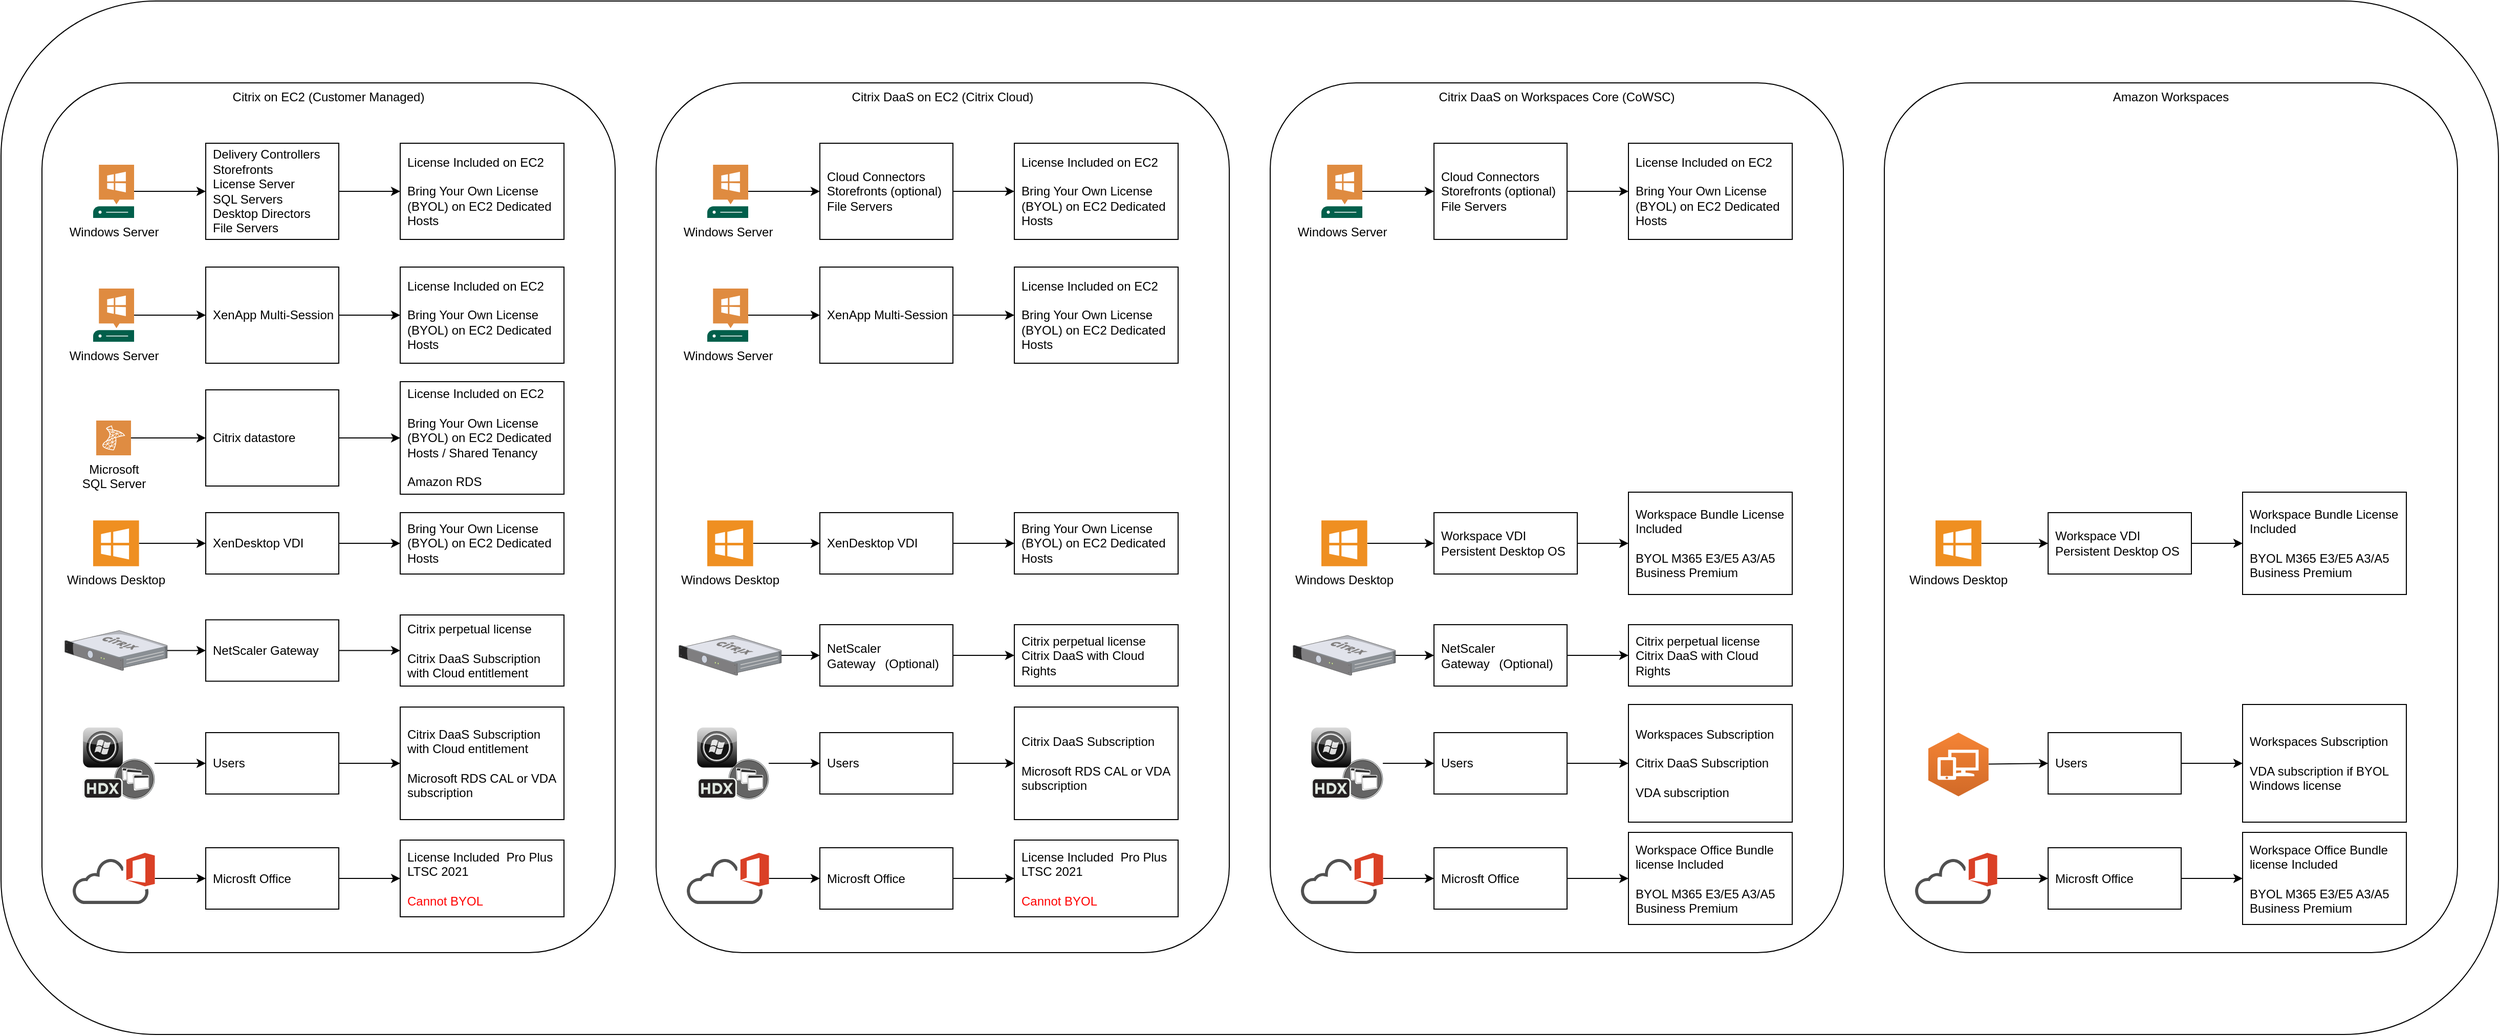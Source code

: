 <mxfile>
    <diagram id="wpLtBvmL6wAyDSZ4k2wr" name="Page-1">
        <mxGraphModel dx="2454" dy="1660" grid="1" gridSize="10" guides="1" tooltips="1" connect="1" arrows="1" fold="1" page="1" pageScale="1" pageWidth="1169" pageHeight="827" math="0" shadow="0">
            <root>
                <mxCell id="0"/>
                <mxCell id="1" parent="0"/>
                <mxCell id="155" value="Deployment Model license Comparison" style="rounded=1;whiteSpace=wrap;html=1;fontColor=#FFFFFF;verticalAlign=top;fontSize=28;spacingTop=5;labelBackgroundColor=none;fillColor=none;" vertex="1" parent="1">
                    <mxGeometry width="2440" height="1010" as="geometry"/>
                </mxCell>
                <mxCell id="2" value="Citrix on EC2 (Customer Managed)" style="whiteSpace=wrap;html=1;verticalAlign=top;rounded=1;" vertex="1" parent="1">
                    <mxGeometry x="40" y="80" width="560" height="850" as="geometry"/>
                </mxCell>
                <mxCell id="10" style="edgeStyle=none;html=1;entryX=0;entryY=0.5;entryDx=0;entryDy=0;" edge="1" parent="1" source="6" target="9">
                    <mxGeometry relative="1" as="geometry"/>
                </mxCell>
                <mxCell id="6" value="Windows Server" style="sketch=0;pointerEvents=1;shadow=0;dashed=0;html=1;strokeColor=none;fillColor=#005F4B;labelPosition=center;verticalLabelPosition=bottom;verticalAlign=top;align=center;outlineConnect=0;shape=mxgraph.veeam2.windows_server;" vertex="1" parent="1">
                    <mxGeometry x="90" y="160" width="40" height="52" as="geometry"/>
                </mxCell>
                <mxCell id="12" style="edgeStyle=none;html=1;entryX=0;entryY=0.5;entryDx=0;entryDy=0;spacingLeft=5;" edge="1" parent="1" source="9" target="11">
                    <mxGeometry relative="1" as="geometry"/>
                </mxCell>
                <mxCell id="9" value="&lt;span style=&quot;&quot;&gt;Delivery Controllers&lt;/span&gt;&lt;br style=&quot;&quot;&gt;&lt;span style=&quot;&quot;&gt;Storefronts&lt;/span&gt;&lt;br style=&quot;&quot;&gt;&lt;span style=&quot;&quot;&gt;License Server&lt;/span&gt;&lt;br style=&quot;&quot;&gt;&lt;span style=&quot;&quot;&gt;SQL Servers&lt;/span&gt;&lt;br style=&quot;&quot;&gt;&lt;span style=&quot;&quot;&gt;Desktop Directors&lt;/span&gt;&lt;br style=&quot;&quot;&gt;&lt;div style=&quot;&quot;&gt;&lt;span style=&quot;background-color: initial;&quot;&gt;File Servers&lt;/span&gt;&lt;/div&gt;" style="rounded=0;whiteSpace=wrap;html=1;align=left;spacingLeft=5;" vertex="1" parent="1">
                    <mxGeometry x="200" y="139" width="130" height="94" as="geometry"/>
                </mxCell>
                <mxCell id="11" value="License Included on EC2&lt;br&gt;&lt;br&gt;Bring Your Own License (BYOL) on EC2 Dedicated Hosts" style="rounded=0;whiteSpace=wrap;html=1;align=left;spacingLeft=5;" vertex="1" parent="1">
                    <mxGeometry x="390" y="139" width="160" height="94" as="geometry"/>
                </mxCell>
                <mxCell id="13" style="edgeStyle=none;html=1;entryX=0;entryY=0.5;entryDx=0;entryDy=0;" edge="1" source="14" target="16" parent="1">
                    <mxGeometry relative="1" as="geometry"/>
                </mxCell>
                <mxCell id="14" value="Windows Server" style="sketch=0;pointerEvents=1;shadow=0;dashed=0;html=1;strokeColor=none;fillColor=#005F4B;labelPosition=center;verticalLabelPosition=bottom;verticalAlign=top;align=center;outlineConnect=0;shape=mxgraph.veeam2.windows_server;" vertex="1" parent="1">
                    <mxGeometry x="90" y="281" width="40" height="52" as="geometry"/>
                </mxCell>
                <mxCell id="15" style="edgeStyle=none;html=1;entryX=0;entryY=0.5;entryDx=0;entryDy=0;spacingLeft=5;" edge="1" source="16" target="17" parent="1">
                    <mxGeometry relative="1" as="geometry"/>
                </mxCell>
                <mxCell id="16" value="XenApp Multi-Session" style="rounded=0;whiteSpace=wrap;html=1;align=left;spacingLeft=5;" vertex="1" parent="1">
                    <mxGeometry x="200" y="260" width="130" height="94" as="geometry"/>
                </mxCell>
                <mxCell id="17" value="License Included on EC2&lt;br&gt;&lt;br&gt;Bring Your Own License (BYOL) on EC2 Dedicated Hosts" style="rounded=0;whiteSpace=wrap;html=1;align=left;spacingLeft=5;" vertex="1" parent="1">
                    <mxGeometry x="390" y="260" width="160" height="94" as="geometry"/>
                </mxCell>
                <mxCell id="21" style="edgeStyle=none;html=1;entryX=0;entryY=0.5;entryDx=0;entryDy=0;" edge="1" parent="1" source="18" target="19">
                    <mxGeometry relative="1" as="geometry"/>
                </mxCell>
                <mxCell id="18" value="Windows Desktop" style="shadow=0;dashed=0;html=1;strokeColor=none;fillColor=#EF8F21;labelPosition=center;verticalLabelPosition=bottom;verticalAlign=top;align=center;outlineConnect=0;shape=mxgraph.veeam.ms_windows;" vertex="1" parent="1">
                    <mxGeometry x="90" y="507.6" width="44.8" height="44.8" as="geometry"/>
                </mxCell>
                <mxCell id="38" style="edgeStyle=none;html=1;entryX=0;entryY=0.5;entryDx=0;entryDy=0;spacingLeft=5;" edge="1" parent="1" source="19" target="20">
                    <mxGeometry relative="1" as="geometry"/>
                </mxCell>
                <mxCell id="19" value="XenDesktop VDI" style="rounded=0;whiteSpace=wrap;html=1;align=left;spacingLeft=5;" vertex="1" parent="1">
                    <mxGeometry x="200" y="500" width="130" height="60" as="geometry"/>
                </mxCell>
                <mxCell id="20" value="Bring Your Own License (BYOL) on EC2 Dedicated Hosts" style="rounded=0;whiteSpace=wrap;html=1;align=left;spacingLeft=5;" vertex="1" parent="1">
                    <mxGeometry x="390" y="500" width="160" height="60" as="geometry"/>
                </mxCell>
                <mxCell id="22" value="" style="verticalLabelPosition=bottom;sketch=0;aspect=fixed;html=1;verticalAlign=top;strokeColor=none;align=center;outlineConnect=0;shape=mxgraph.citrix.netscaler_gateway;" vertex="1" parent="1">
                    <mxGeometry x="62.4" y="615.25" width="100" height="39" as="geometry"/>
                </mxCell>
                <mxCell id="23" style="edgeStyle=none;html=1;entryX=0;entryY=0.5;entryDx=0;entryDy=0;" edge="1" source="22" target="25" parent="1">
                    <mxGeometry relative="1" as="geometry">
                        <mxPoint x="160" y="640" as="sourcePoint"/>
                    </mxGeometry>
                </mxCell>
                <mxCell id="27" style="edgeStyle=none;html=1;entryX=0;entryY=0.5;entryDx=0;entryDy=0;spacingLeft=5;" edge="1" parent="1" source="25" target="26">
                    <mxGeometry relative="1" as="geometry"/>
                </mxCell>
                <mxCell id="25" value="NetScaler Gateway&lt;span style=&quot;white-space: pre;&quot;&gt;&#9;&lt;/span&gt;" style="rounded=0;whiteSpace=wrap;html=1;align=left;spacingLeft=5;" vertex="1" parent="1">
                    <mxGeometry x="200" y="604.75" width="130" height="60" as="geometry"/>
                </mxCell>
                <mxCell id="26" value="Citrix perpetual license&lt;br&gt;&lt;br&gt;Citrix DaaS Subscription with Cloud entitlement" style="rounded=0;whiteSpace=wrap;html=1;align=left;spacingLeft=5;" vertex="1" parent="1">
                    <mxGeometry x="390" y="600" width="160" height="69.5" as="geometry"/>
                </mxCell>
                <mxCell id="31" value="" style="group" vertex="1" connectable="0" parent="1">
                    <mxGeometry x="80" y="710" width="70" height="70" as="geometry"/>
                </mxCell>
                <mxCell id="28" value="" style="verticalLabelPosition=bottom;sketch=0;aspect=fixed;html=1;verticalAlign=top;strokeColor=none;align=center;outlineConnect=0;shape=mxgraph.citrix.role_applications;" vertex="1" parent="31">
                    <mxGeometry x="30.882" y="30.882" width="39.118" height="39.118" as="geometry"/>
                </mxCell>
                <mxCell id="29" value="" style="verticalLabelPosition=bottom;sketch=0;aspect=fixed;html=1;verticalAlign=top;strokeColor=none;align=center;outlineConnect=0;shape=mxgraph.citrix.role_desktops;fillColor=#CCCCCC;gradientColor=#000000;gradientDirection=south;" vertex="1" parent="31">
                    <mxGeometry width="39.118" height="39.118" as="geometry"/>
                </mxCell>
                <mxCell id="30" value="" style="verticalLabelPosition=bottom;sketch=0;aspect=fixed;html=1;verticalAlign=top;strokeColor=none;align=center;outlineConnect=0;shape=mxgraph.citrix.citrix_hdx;" vertex="1" parent="31">
                    <mxGeometry y="49.412" width="38.912" height="20.588" as="geometry"/>
                </mxCell>
                <mxCell id="36" style="edgeStyle=none;html=1;entryX=0;entryY=0.5;entryDx=0;entryDy=0;spacingLeft=5;" edge="1" parent="1" source="32" target="35">
                    <mxGeometry relative="1" as="geometry"/>
                </mxCell>
                <mxCell id="49" style="edgeStyle=none;html=1;startArrow=classic;startFill=1;endArrow=none;endFill=0;" edge="1" parent="1" source="32">
                    <mxGeometry relative="1" as="geometry">
                        <mxPoint x="150" y="745" as="targetPoint"/>
                    </mxGeometry>
                </mxCell>
                <mxCell id="32" value="Users" style="rounded=0;whiteSpace=wrap;html=1;align=left;spacingLeft=5;" vertex="1" parent="1">
                    <mxGeometry x="200" y="715" width="130" height="60" as="geometry"/>
                </mxCell>
                <mxCell id="35" value="Citrix DaaS Subscription with Cloud entitlement&lt;br&gt;&lt;br&gt;Microsoft RDS CAL or VDA subscription" style="rounded=0;whiteSpace=wrap;html=1;align=left;spacingLeft=5;" vertex="1" parent="1">
                    <mxGeometry x="390" y="690" width="160" height="110" as="geometry"/>
                </mxCell>
                <mxCell id="42" style="edgeStyle=none;html=1;entryX=0;entryY=0.5;entryDx=0;entryDy=0;" edge="1" parent="1" source="37" target="40">
                    <mxGeometry relative="1" as="geometry"/>
                </mxCell>
                <mxCell id="37" value="" style="sketch=0;pointerEvents=1;shadow=0;dashed=0;html=1;strokeColor=none;fillColor=#505050;labelPosition=center;verticalLabelPosition=bottom;outlineConnect=0;verticalAlign=top;align=center;shape=mxgraph.office.clouds.office_365;" vertex="1" parent="1">
                    <mxGeometry x="69.75" y="832.5" width="80.5" height="50" as="geometry"/>
                </mxCell>
                <mxCell id="39" style="edgeStyle=none;html=1;entryX=0;entryY=0.5;entryDx=0;entryDy=0;spacingLeft=5;" edge="1" source="40" target="41" parent="1">
                    <mxGeometry relative="1" as="geometry"/>
                </mxCell>
                <mxCell id="40" value="Microsft Office&lt;span style=&quot;white-space: pre;&quot;&gt;&#9;&lt;/span&gt;" style="rounded=0;whiteSpace=wrap;html=1;align=left;spacingLeft=5;" vertex="1" parent="1">
                    <mxGeometry x="200" y="827.5" width="130" height="60" as="geometry"/>
                </mxCell>
                <mxCell id="41" value="License Included&amp;nbsp; Pro Plus LTSC 2021&lt;br&gt;&lt;br&gt;&lt;font color=&quot;#ff0000&quot;&gt;Cannot BYOL&lt;/font&gt;" style="rounded=0;whiteSpace=wrap;html=1;align=left;spacingLeft=5;" vertex="1" parent="1">
                    <mxGeometry x="390" y="820" width="160" height="75" as="geometry"/>
                </mxCell>
                <mxCell id="48" style="edgeStyle=none;html=1;entryX=0;entryY=0.5;entryDx=0;entryDy=0;" edge="1" parent="1" source="44" target="46">
                    <mxGeometry relative="1" as="geometry"/>
                </mxCell>
                <mxCell id="44" value="Microsoft&lt;br&gt;SQL Server" style="sketch=0;pointerEvents=1;shadow=0;dashed=0;html=1;strokeColor=none;fillColor=#DF8C42;labelPosition=center;verticalLabelPosition=bottom;verticalAlign=top;align=center;outlineConnect=0;shape=mxgraph.veeam2.microsoft_sql;" vertex="1" parent="1">
                    <mxGeometry x="93" y="410" width="34" height="34" as="geometry"/>
                </mxCell>
                <mxCell id="45" style="edgeStyle=none;html=1;entryX=0;entryY=0.5;entryDx=0;entryDy=0;spacingLeft=5;" edge="1" source="46" target="47" parent="1">
                    <mxGeometry relative="1" as="geometry"/>
                </mxCell>
                <mxCell id="46" value="Citrix datastore" style="rounded=0;whiteSpace=wrap;html=1;align=left;spacingLeft=5;" vertex="1" parent="1">
                    <mxGeometry x="200" y="380" width="130" height="94" as="geometry"/>
                </mxCell>
                <mxCell id="47" value="License Included on EC2&lt;br&gt;&lt;br&gt;Bring Your Own License (BYOL) on EC2 Dedicated Hosts / Shared Tenancy&lt;br&gt;&lt;br&gt;Amazon RDS&amp;nbsp;" style="rounded=0;whiteSpace=wrap;html=1;align=left;spacingLeft=5;" vertex="1" parent="1">
                    <mxGeometry x="390" y="372" width="160" height="110" as="geometry"/>
                </mxCell>
                <mxCell id="51" value="Citrix DaaS on EC2 (Citrix Cloud)" style="whiteSpace=wrap;html=1;verticalAlign=top;rounded=1;" vertex="1" parent="1">
                    <mxGeometry x="640" y="80" width="560" height="850" as="geometry"/>
                </mxCell>
                <mxCell id="52" style="edgeStyle=none;html=1;entryX=0;entryY=0.5;entryDx=0;entryDy=0;" edge="1" source="53" target="55" parent="1">
                    <mxGeometry relative="1" as="geometry"/>
                </mxCell>
                <mxCell id="53" value="Windows Server" style="sketch=0;pointerEvents=1;shadow=0;dashed=0;html=1;strokeColor=none;fillColor=#005F4B;labelPosition=center;verticalLabelPosition=bottom;verticalAlign=top;align=center;outlineConnect=0;shape=mxgraph.veeam2.windows_server;" vertex="1" parent="1">
                    <mxGeometry x="690" y="160" width="40" height="52" as="geometry"/>
                </mxCell>
                <mxCell id="54" style="edgeStyle=none;html=1;entryX=0;entryY=0.5;entryDx=0;entryDy=0;spacingLeft=5;" edge="1" source="55" target="56" parent="1">
                    <mxGeometry relative="1" as="geometry"/>
                </mxCell>
                <mxCell id="55" value="&lt;span style=&quot;&quot;&gt;Cloud Connectors&lt;br&gt;Storefronts (optional)&lt;/span&gt;&lt;br style=&quot;&quot;&gt;&lt;span style=&quot;background-color: initial;&quot;&gt;File Servers&lt;/span&gt;" style="rounded=0;whiteSpace=wrap;html=1;align=left;spacingLeft=5;" vertex="1" parent="1">
                    <mxGeometry x="800" y="139" width="130" height="94" as="geometry"/>
                </mxCell>
                <mxCell id="56" value="License Included on EC2&lt;br&gt;&lt;br&gt;Bring Your Own License (BYOL) on EC2 Dedicated Hosts" style="rounded=0;whiteSpace=wrap;html=1;align=left;spacingLeft=5;" vertex="1" parent="1">
                    <mxGeometry x="990" y="139" width="160" height="94" as="geometry"/>
                </mxCell>
                <mxCell id="57" style="edgeStyle=none;html=1;entryX=0;entryY=0.5;entryDx=0;entryDy=0;" edge="1" source="58" target="60" parent="1">
                    <mxGeometry relative="1" as="geometry"/>
                </mxCell>
                <mxCell id="58" value="Windows Server" style="sketch=0;pointerEvents=1;shadow=0;dashed=0;html=1;strokeColor=none;fillColor=#005F4B;labelPosition=center;verticalLabelPosition=bottom;verticalAlign=top;align=center;outlineConnect=0;shape=mxgraph.veeam2.windows_server;" vertex="1" parent="1">
                    <mxGeometry x="690" y="281" width="40" height="52" as="geometry"/>
                </mxCell>
                <mxCell id="59" style="edgeStyle=none;html=1;entryX=0;entryY=0.5;entryDx=0;entryDy=0;spacingLeft=5;" edge="1" source="60" target="61" parent="1">
                    <mxGeometry relative="1" as="geometry"/>
                </mxCell>
                <mxCell id="60" value="XenApp Multi-Session" style="rounded=0;whiteSpace=wrap;html=1;align=left;spacingLeft=5;" vertex="1" parent="1">
                    <mxGeometry x="800" y="260" width="130" height="94" as="geometry"/>
                </mxCell>
                <mxCell id="61" value="License Included on EC2&lt;br&gt;&lt;br&gt;Bring Your Own License (BYOL) on EC2 Dedicated Hosts" style="rounded=0;whiteSpace=wrap;html=1;align=left;spacingLeft=5;" vertex="1" parent="1">
                    <mxGeometry x="990" y="260" width="160" height="94" as="geometry"/>
                </mxCell>
                <mxCell id="62" style="edgeStyle=none;html=1;entryX=0;entryY=0.5;entryDx=0;entryDy=0;" edge="1" source="63" target="65" parent="1">
                    <mxGeometry relative="1" as="geometry"/>
                </mxCell>
                <mxCell id="63" value="Windows Desktop" style="shadow=0;dashed=0;html=1;strokeColor=none;fillColor=#EF8F21;labelPosition=center;verticalLabelPosition=bottom;verticalAlign=top;align=center;outlineConnect=0;shape=mxgraph.veeam.ms_windows;" vertex="1" parent="1">
                    <mxGeometry x="690" y="507.6" width="44.8" height="44.8" as="geometry"/>
                </mxCell>
                <mxCell id="64" style="edgeStyle=none;html=1;entryX=0;entryY=0.5;entryDx=0;entryDy=0;spacingLeft=5;" edge="1" source="65" target="66" parent="1">
                    <mxGeometry relative="1" as="geometry"/>
                </mxCell>
                <mxCell id="65" value="XenDesktop VDI" style="rounded=0;whiteSpace=wrap;html=1;align=left;spacingLeft=5;" vertex="1" parent="1">
                    <mxGeometry x="800" y="500" width="130" height="60" as="geometry"/>
                </mxCell>
                <mxCell id="66" value="Bring Your Own License (BYOL) on EC2 Dedicated Hosts" style="rounded=0;whiteSpace=wrap;html=1;align=left;spacingLeft=5;" vertex="1" parent="1">
                    <mxGeometry x="990" y="500" width="160" height="60" as="geometry"/>
                </mxCell>
                <mxCell id="67" value="" style="verticalLabelPosition=bottom;sketch=0;aspect=fixed;html=1;verticalAlign=top;strokeColor=none;align=center;outlineConnect=0;shape=mxgraph.citrix.netscaler_gateway;" vertex="1" parent="1">
                    <mxGeometry x="662.4" y="620" width="100" height="39" as="geometry"/>
                </mxCell>
                <mxCell id="68" style="edgeStyle=none;html=1;entryX=0;entryY=0.5;entryDx=0;entryDy=0;" edge="1" source="67" target="70" parent="1">
                    <mxGeometry relative="1" as="geometry">
                        <mxPoint x="760" y="640" as="sourcePoint"/>
                    </mxGeometry>
                </mxCell>
                <mxCell id="69" style="edgeStyle=none;html=1;entryX=0;entryY=0.5;entryDx=0;entryDy=0;spacingLeft=5;" edge="1" source="70" target="71" parent="1">
                    <mxGeometry relative="1" as="geometry"/>
                </mxCell>
                <mxCell id="70" value="NetScaler Gateway&lt;span style=&quot;white-space: pre;&quot;&gt;&#9;&lt;/span&gt;&amp;nbsp;(Optional)" style="rounded=0;whiteSpace=wrap;html=1;align=left;spacingLeft=5;" vertex="1" parent="1">
                    <mxGeometry x="800" y="609.5" width="130" height="60" as="geometry"/>
                </mxCell>
                <mxCell id="71" value="Citrix perpetual license&lt;br&gt;Citrix DaaS with Cloud Rights" style="rounded=0;whiteSpace=wrap;html=1;align=left;spacingLeft=5;" vertex="1" parent="1">
                    <mxGeometry x="990" y="609.5" width="160" height="60" as="geometry"/>
                </mxCell>
                <mxCell id="72" value="" style="group" vertex="1" connectable="0" parent="1">
                    <mxGeometry x="680" y="710" width="70" height="70" as="geometry"/>
                </mxCell>
                <mxCell id="73" value="" style="verticalLabelPosition=bottom;sketch=0;aspect=fixed;html=1;verticalAlign=top;strokeColor=none;align=center;outlineConnect=0;shape=mxgraph.citrix.role_applications;" vertex="1" parent="72">
                    <mxGeometry x="30.882" y="30.882" width="39.118" height="39.118" as="geometry"/>
                </mxCell>
                <mxCell id="74" value="" style="verticalLabelPosition=bottom;sketch=0;aspect=fixed;html=1;verticalAlign=top;strokeColor=none;align=center;outlineConnect=0;shape=mxgraph.citrix.role_desktops;fillColor=#CCCCCC;gradientColor=#000000;gradientDirection=south;" vertex="1" parent="72">
                    <mxGeometry width="39.118" height="39.118" as="geometry"/>
                </mxCell>
                <mxCell id="75" value="" style="verticalLabelPosition=bottom;sketch=0;aspect=fixed;html=1;verticalAlign=top;strokeColor=none;align=center;outlineConnect=0;shape=mxgraph.citrix.citrix_hdx;" vertex="1" parent="72">
                    <mxGeometry y="49.412" width="38.912" height="20.588" as="geometry"/>
                </mxCell>
                <mxCell id="76" style="edgeStyle=none;html=1;entryX=0;entryY=0.5;entryDx=0;entryDy=0;spacingLeft=5;" edge="1" source="78" target="79" parent="1">
                    <mxGeometry relative="1" as="geometry"/>
                </mxCell>
                <mxCell id="77" style="edgeStyle=none;html=1;startArrow=classic;startFill=1;endArrow=none;endFill=0;" edge="1" source="78" parent="1">
                    <mxGeometry relative="1" as="geometry">
                        <mxPoint x="750" y="745" as="targetPoint"/>
                    </mxGeometry>
                </mxCell>
                <mxCell id="78" value="Users" style="rounded=0;whiteSpace=wrap;html=1;align=left;spacingLeft=5;" vertex="1" parent="1">
                    <mxGeometry x="800" y="715" width="130" height="60" as="geometry"/>
                </mxCell>
                <mxCell id="79" value="Citrix DaaS Subscription&amp;nbsp;&lt;br&gt;&lt;br&gt;Microsoft RDS CAL or VDA subscription" style="rounded=0;whiteSpace=wrap;html=1;align=left;spacingLeft=5;" vertex="1" parent="1">
                    <mxGeometry x="990" y="690" width="160" height="110" as="geometry"/>
                </mxCell>
                <mxCell id="80" style="edgeStyle=none;html=1;entryX=0;entryY=0.5;entryDx=0;entryDy=0;" edge="1" source="81" target="83" parent="1">
                    <mxGeometry relative="1" as="geometry"/>
                </mxCell>
                <mxCell id="81" value="" style="sketch=0;pointerEvents=1;shadow=0;dashed=0;html=1;strokeColor=none;fillColor=#505050;labelPosition=center;verticalLabelPosition=bottom;outlineConnect=0;verticalAlign=top;align=center;shape=mxgraph.office.clouds.office_365;" vertex="1" parent="1">
                    <mxGeometry x="669.75" y="832.5" width="80.5" height="50" as="geometry"/>
                </mxCell>
                <mxCell id="82" style="edgeStyle=none;html=1;entryX=0;entryY=0.5;entryDx=0;entryDy=0;spacingLeft=5;" edge="1" source="83" target="84" parent="1">
                    <mxGeometry relative="1" as="geometry"/>
                </mxCell>
                <mxCell id="83" value="Microsft Office&lt;span style=&quot;white-space: pre;&quot;&gt;&#9;&lt;/span&gt;" style="rounded=0;whiteSpace=wrap;html=1;align=left;spacingLeft=5;" vertex="1" parent="1">
                    <mxGeometry x="800" y="827.5" width="130" height="60" as="geometry"/>
                </mxCell>
                <mxCell id="84" value="License Included&amp;nbsp; Pro Plus LTSC 2021&lt;br&gt;&lt;br&gt;&lt;font color=&quot;#ff0000&quot;&gt;Cannot BYOL&lt;/font&gt;" style="rounded=0;whiteSpace=wrap;html=1;align=left;spacingLeft=5;" vertex="1" parent="1">
                    <mxGeometry x="990" y="820" width="160" height="75" as="geometry"/>
                </mxCell>
                <mxCell id="90" value="Citrix DaaS on Workspaces Core (CoWSC)" style="whiteSpace=wrap;html=1;verticalAlign=top;rounded=1;" vertex="1" parent="1">
                    <mxGeometry x="1240" y="80" width="560" height="850" as="geometry"/>
                </mxCell>
                <mxCell id="91" style="edgeStyle=none;html=1;entryX=0;entryY=0.5;entryDx=0;entryDy=0;" edge="1" source="92" target="94" parent="1">
                    <mxGeometry relative="1" as="geometry"/>
                </mxCell>
                <mxCell id="92" value="Windows Server" style="sketch=0;pointerEvents=1;shadow=0;dashed=0;html=1;strokeColor=none;fillColor=#005F4B;labelPosition=center;verticalLabelPosition=bottom;verticalAlign=top;align=center;outlineConnect=0;shape=mxgraph.veeam2.windows_server;" vertex="1" parent="1">
                    <mxGeometry x="1290" y="160" width="40" height="52" as="geometry"/>
                </mxCell>
                <mxCell id="93" style="edgeStyle=none;html=1;entryX=0;entryY=0.5;entryDx=0;entryDy=0;spacingLeft=5;" edge="1" source="94" target="95" parent="1">
                    <mxGeometry relative="1" as="geometry"/>
                </mxCell>
                <mxCell id="94" value="&lt;span style=&quot;&quot;&gt;Cloud Connectors&lt;br&gt;Storefronts (optional)&lt;/span&gt;&lt;br style=&quot;&quot;&gt;&lt;span style=&quot;background-color: initial;&quot;&gt;File Servers&lt;/span&gt;" style="rounded=0;whiteSpace=wrap;html=1;align=left;spacingLeft=5;" vertex="1" parent="1">
                    <mxGeometry x="1400" y="139" width="130" height="94" as="geometry"/>
                </mxCell>
                <mxCell id="95" value="License Included on EC2&lt;br&gt;&lt;br&gt;Bring Your Own License (BYOL) on EC2 Dedicated Hosts" style="rounded=0;whiteSpace=wrap;html=1;align=left;spacingLeft=5;" vertex="1" parent="1">
                    <mxGeometry x="1590" y="139" width="160" height="94" as="geometry"/>
                </mxCell>
                <mxCell id="101" style="edgeStyle=none;html=1;entryX=0;entryY=0.5;entryDx=0;entryDy=0;" edge="1" source="102" target="104" parent="1">
                    <mxGeometry relative="1" as="geometry"/>
                </mxCell>
                <mxCell id="102" value="Windows Desktop" style="shadow=0;dashed=0;html=1;strokeColor=none;fillColor=#EF8F21;labelPosition=center;verticalLabelPosition=bottom;verticalAlign=top;align=center;outlineConnect=0;shape=mxgraph.veeam.ms_windows;" vertex="1" parent="1">
                    <mxGeometry x="1290" y="507.6" width="44.8" height="44.8" as="geometry"/>
                </mxCell>
                <mxCell id="103" style="edgeStyle=none;html=1;entryX=0;entryY=0.5;entryDx=0;entryDy=0;spacingLeft=5;" edge="1" source="104" target="105" parent="1">
                    <mxGeometry relative="1" as="geometry"/>
                </mxCell>
                <mxCell id="104" value="Workspace VDI&lt;br&gt;Persistent Desktop OS" style="rounded=0;whiteSpace=wrap;html=1;align=left;spacingLeft=5;" vertex="1" parent="1">
                    <mxGeometry x="1400" y="500" width="140" height="60" as="geometry"/>
                </mxCell>
                <mxCell id="105" value="Workspace Bundle License Included&amp;nbsp;&lt;br&gt;&lt;br&gt;BYOL M365 E3/E5 A3/A5 Business Premium" style="rounded=0;whiteSpace=wrap;html=1;align=left;spacingLeft=5;" vertex="1" parent="1">
                    <mxGeometry x="1590" y="480" width="160" height="100" as="geometry"/>
                </mxCell>
                <mxCell id="106" value="" style="verticalLabelPosition=bottom;sketch=0;aspect=fixed;html=1;verticalAlign=top;strokeColor=none;align=center;outlineConnect=0;shape=mxgraph.citrix.netscaler_gateway;" vertex="1" parent="1">
                    <mxGeometry x="1262.4" y="620" width="100" height="39" as="geometry"/>
                </mxCell>
                <mxCell id="107" style="edgeStyle=none;html=1;entryX=0;entryY=0.5;entryDx=0;entryDy=0;" edge="1" source="106" target="109" parent="1">
                    <mxGeometry relative="1" as="geometry">
                        <mxPoint x="1360" y="640" as="sourcePoint"/>
                    </mxGeometry>
                </mxCell>
                <mxCell id="108" style="edgeStyle=none;html=1;entryX=0;entryY=0.5;entryDx=0;entryDy=0;spacingLeft=5;" edge="1" source="109" target="110" parent="1">
                    <mxGeometry relative="1" as="geometry"/>
                </mxCell>
                <mxCell id="109" value="NetScaler Gateway&lt;span style=&quot;white-space: pre;&quot;&gt;&#9;&lt;/span&gt;&amp;nbsp;(Optional)" style="rounded=0;whiteSpace=wrap;html=1;align=left;spacingLeft=5;" vertex="1" parent="1">
                    <mxGeometry x="1400" y="609.5" width="130" height="60" as="geometry"/>
                </mxCell>
                <mxCell id="110" value="Citrix perpetual license&lt;br&gt;Citrix DaaS with Cloud Rights" style="rounded=0;whiteSpace=wrap;html=1;align=left;spacingLeft=5;" vertex="1" parent="1">
                    <mxGeometry x="1590" y="609.5" width="160" height="60" as="geometry"/>
                </mxCell>
                <mxCell id="111" value="" style="group" vertex="1" connectable="0" parent="1">
                    <mxGeometry x="1280" y="710" width="70" height="70" as="geometry"/>
                </mxCell>
                <mxCell id="112" value="" style="verticalLabelPosition=bottom;sketch=0;aspect=fixed;html=1;verticalAlign=top;strokeColor=none;align=center;outlineConnect=0;shape=mxgraph.citrix.role_applications;" vertex="1" parent="111">
                    <mxGeometry x="30.882" y="30.882" width="39.118" height="39.118" as="geometry"/>
                </mxCell>
                <mxCell id="113" value="" style="verticalLabelPosition=bottom;sketch=0;aspect=fixed;html=1;verticalAlign=top;strokeColor=none;align=center;outlineConnect=0;shape=mxgraph.citrix.role_desktops;fillColor=#CCCCCC;gradientColor=#000000;gradientDirection=south;" vertex="1" parent="111">
                    <mxGeometry width="39.118" height="39.118" as="geometry"/>
                </mxCell>
                <mxCell id="114" value="" style="verticalLabelPosition=bottom;sketch=0;aspect=fixed;html=1;verticalAlign=top;strokeColor=none;align=center;outlineConnect=0;shape=mxgraph.citrix.citrix_hdx;" vertex="1" parent="111">
                    <mxGeometry y="49.412" width="38.912" height="20.588" as="geometry"/>
                </mxCell>
                <mxCell id="115" style="edgeStyle=none;html=1;entryX=0;entryY=0.5;entryDx=0;entryDy=0;spacingLeft=5;" edge="1" source="117" target="118" parent="1">
                    <mxGeometry relative="1" as="geometry"/>
                </mxCell>
                <mxCell id="116" style="edgeStyle=none;html=1;startArrow=classic;startFill=1;endArrow=none;endFill=0;" edge="1" source="117" parent="1">
                    <mxGeometry relative="1" as="geometry">
                        <mxPoint x="1350" y="745" as="targetPoint"/>
                    </mxGeometry>
                </mxCell>
                <mxCell id="117" value="Users" style="rounded=0;whiteSpace=wrap;html=1;align=left;spacingLeft=5;" vertex="1" parent="1">
                    <mxGeometry x="1400" y="715" width="130" height="60" as="geometry"/>
                </mxCell>
                <mxCell id="118" value="Workspaces Subscription&lt;br&gt;&lt;br&gt;Citrix DaaS Subscription&lt;br&gt;&lt;br&gt;VDA subscription" style="rounded=0;whiteSpace=wrap;html=1;align=left;spacingLeft=5;" vertex="1" parent="1">
                    <mxGeometry x="1590" y="687.5" width="160" height="115" as="geometry"/>
                </mxCell>
                <mxCell id="119" style="edgeStyle=none;html=1;entryX=0;entryY=0.5;entryDx=0;entryDy=0;" edge="1" source="120" target="122" parent="1">
                    <mxGeometry relative="1" as="geometry"/>
                </mxCell>
                <mxCell id="120" value="" style="sketch=0;pointerEvents=1;shadow=0;dashed=0;html=1;strokeColor=none;fillColor=#505050;labelPosition=center;verticalLabelPosition=bottom;outlineConnect=0;verticalAlign=top;align=center;shape=mxgraph.office.clouds.office_365;" vertex="1" parent="1">
                    <mxGeometry x="1269.75" y="832.5" width="80.5" height="50" as="geometry"/>
                </mxCell>
                <mxCell id="121" style="edgeStyle=none;html=1;entryX=0;entryY=0.5;entryDx=0;entryDy=0;spacingLeft=5;" edge="1" source="122" target="123" parent="1">
                    <mxGeometry relative="1" as="geometry"/>
                </mxCell>
                <mxCell id="122" value="Microsft Office&lt;span style=&quot;white-space: pre;&quot;&gt;&#9;&lt;/span&gt;" style="rounded=0;whiteSpace=wrap;html=1;align=left;spacingLeft=5;" vertex="1" parent="1">
                    <mxGeometry x="1400" y="827.5" width="130" height="60" as="geometry"/>
                </mxCell>
                <mxCell id="123" value="Workspace Office Bundle license Included&lt;br&gt;&lt;br&gt;BYOL M365 E3/E5 A3/A5 Business Premium" style="rounded=0;whiteSpace=wrap;html=1;align=left;spacingLeft=5;" vertex="1" parent="1">
                    <mxGeometry x="1590" y="812.5" width="160" height="90" as="geometry"/>
                </mxCell>
                <mxCell id="124" value="Amazon Workspaces" style="whiteSpace=wrap;html=1;verticalAlign=top;rounded=1;" vertex="1" parent="1">
                    <mxGeometry x="1840" y="80" width="560" height="850" as="geometry"/>
                </mxCell>
                <mxCell id="130" style="edgeStyle=none;html=1;entryX=0;entryY=0.5;entryDx=0;entryDy=0;" edge="1" source="131" target="133" parent="1">
                    <mxGeometry relative="1" as="geometry"/>
                </mxCell>
                <mxCell id="131" value="Windows Desktop" style="shadow=0;dashed=0;html=1;strokeColor=none;fillColor=#EF8F21;labelPosition=center;verticalLabelPosition=bottom;verticalAlign=top;align=center;outlineConnect=0;shape=mxgraph.veeam.ms_windows;" vertex="1" parent="1">
                    <mxGeometry x="1890" y="507.6" width="44.8" height="44.8" as="geometry"/>
                </mxCell>
                <mxCell id="132" style="edgeStyle=none;html=1;entryX=0;entryY=0.5;entryDx=0;entryDy=0;spacingLeft=5;" edge="1" source="133" target="134" parent="1">
                    <mxGeometry relative="1" as="geometry"/>
                </mxCell>
                <mxCell id="133" value="Workspace VDI&lt;br&gt;Persistent Desktop OS" style="rounded=0;whiteSpace=wrap;html=1;align=left;spacingLeft=5;" vertex="1" parent="1">
                    <mxGeometry x="2000" y="500" width="140" height="60" as="geometry"/>
                </mxCell>
                <mxCell id="134" value="Workspace Bundle License Included&amp;nbsp;&lt;br&gt;&lt;br&gt;BYOL M365 E3/E5 A3/A5 Business Premium" style="rounded=0;whiteSpace=wrap;html=1;align=left;spacingLeft=5;" vertex="1" parent="1">
                    <mxGeometry x="2190" y="480" width="160" height="100" as="geometry"/>
                </mxCell>
                <mxCell id="144" style="edgeStyle=none;html=1;entryX=0;entryY=0.5;entryDx=0;entryDy=0;spacingLeft=5;" edge="1" source="146" target="147" parent="1">
                    <mxGeometry relative="1" as="geometry"/>
                </mxCell>
                <mxCell id="146" value="Users" style="rounded=0;whiteSpace=wrap;html=1;align=left;spacingLeft=5;" vertex="1" parent="1">
                    <mxGeometry x="2000" y="715" width="130" height="60" as="geometry"/>
                </mxCell>
                <mxCell id="147" value="Workspaces Subscription&lt;br&gt;&lt;br&gt;VDA subscription if BYOL Windows license" style="rounded=0;whiteSpace=wrap;html=1;align=left;spacingLeft=5;" vertex="1" parent="1">
                    <mxGeometry x="2190" y="687.5" width="160" height="115" as="geometry"/>
                </mxCell>
                <mxCell id="148" style="edgeStyle=none;html=1;entryX=0;entryY=0.5;entryDx=0;entryDy=0;" edge="1" source="149" target="151" parent="1">
                    <mxGeometry relative="1" as="geometry"/>
                </mxCell>
                <mxCell id="149" value="" style="sketch=0;pointerEvents=1;shadow=0;dashed=0;html=1;strokeColor=none;fillColor=#505050;labelPosition=center;verticalLabelPosition=bottom;outlineConnect=0;verticalAlign=top;align=center;shape=mxgraph.office.clouds.office_365;" vertex="1" parent="1">
                    <mxGeometry x="1869.75" y="832.5" width="80.5" height="50" as="geometry"/>
                </mxCell>
                <mxCell id="150" style="edgeStyle=none;html=1;entryX=0;entryY=0.5;entryDx=0;entryDy=0;spacingLeft=5;" edge="1" source="151" target="152" parent="1">
                    <mxGeometry relative="1" as="geometry"/>
                </mxCell>
                <mxCell id="151" value="Microsft Office&lt;span style=&quot;white-space: pre;&quot;&gt;&#9;&lt;/span&gt;" style="rounded=0;whiteSpace=wrap;html=1;align=left;spacingLeft=5;" vertex="1" parent="1">
                    <mxGeometry x="2000" y="827.5" width="130" height="60" as="geometry"/>
                </mxCell>
                <mxCell id="152" value="Workspace Office Bundle license Included&lt;br&gt;&lt;br&gt;BYOL M365 E3/E5 A3/A5 Business Premium" style="rounded=0;whiteSpace=wrap;html=1;align=left;spacingLeft=5;" vertex="1" parent="1">
                    <mxGeometry x="2190" y="812.5" width="160" height="90" as="geometry"/>
                </mxCell>
                <mxCell id="154" style="edgeStyle=none;html=1;entryX=0;entryY=0.5;entryDx=0;entryDy=0;fontColor=#FF0000;startArrow=none;startFill=0;endArrow=classic;endFill=1;" edge="1" parent="1" source="153" target="146">
                    <mxGeometry relative="1" as="geometry"/>
                </mxCell>
                <mxCell id="153" value="" style="outlineConnect=0;dashed=0;verticalLabelPosition=bottom;verticalAlign=top;align=center;html=1;shape=mxgraph.aws3.workspaces;fillColor=#D16A28;gradientColor=#F58435;gradientDirection=north;rounded=1;fontColor=#FF0000;" vertex="1" parent="1">
                    <mxGeometry x="1882.97" y="715" width="58.85" height="62.25" as="geometry"/>
                </mxCell>
            </root>
        </mxGraphModel>
    </diagram>
</mxfile>